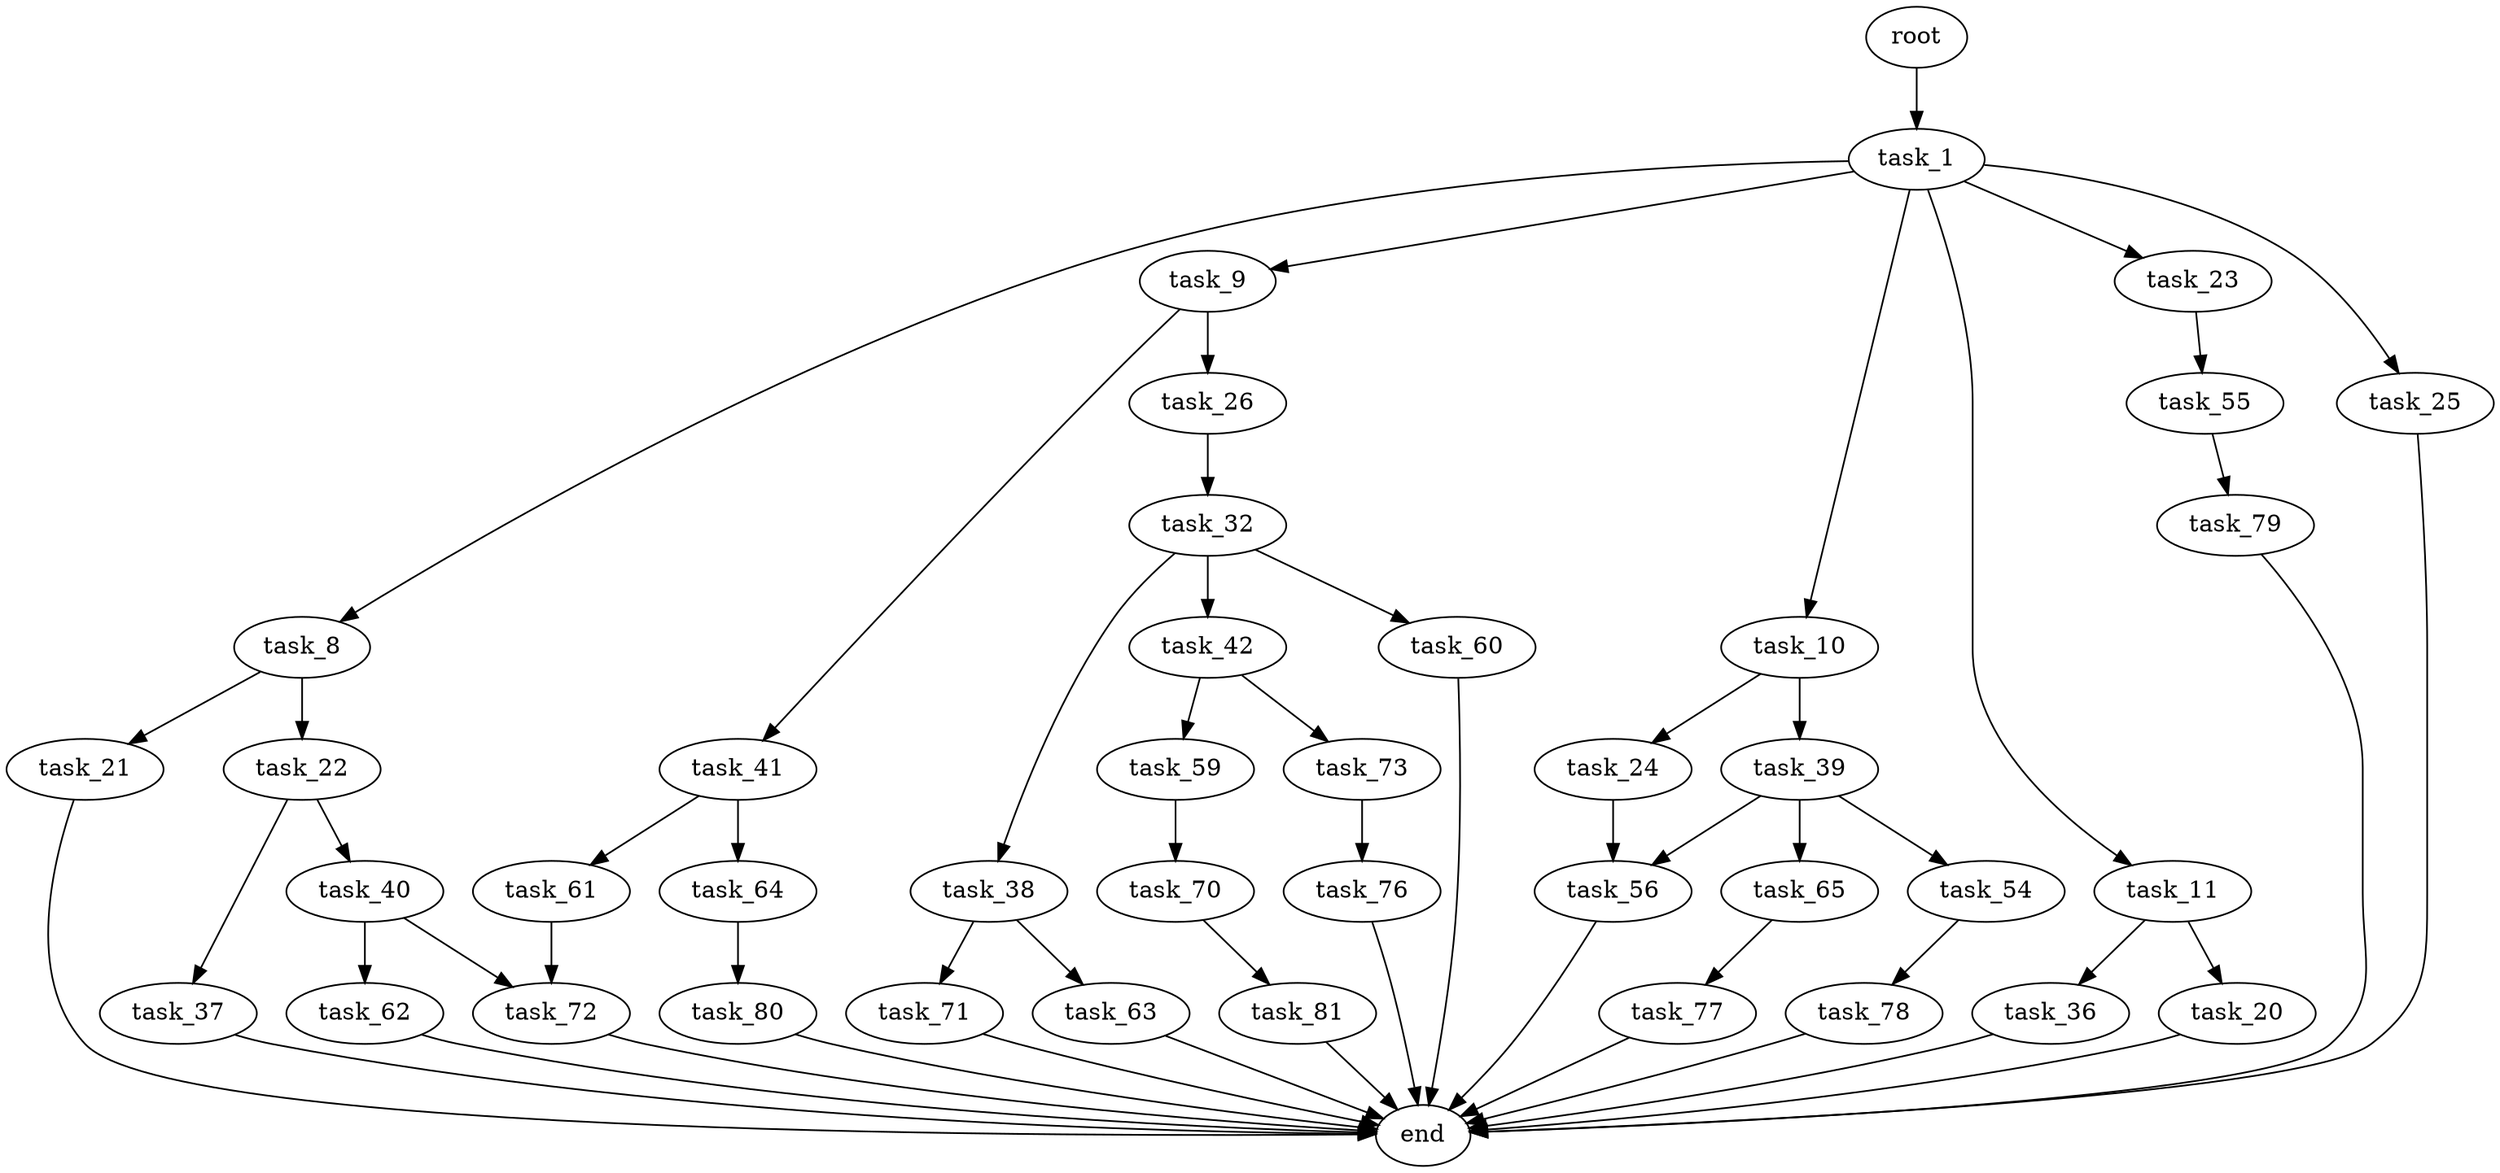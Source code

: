 digraph G {
  root [size="0.000000"];
  task_1 [size="20040673585.000000"];
  task_8 [size="89540384295.000000"];
  task_9 [size="8589934592.000000"];
  task_10 [size="27308309390.000000"];
  task_11 [size="13282768676.000000"];
  task_20 [size="68719476736.000000"];
  task_21 [size="4201138804.000000"];
  task_22 [size="175317645683.000000"];
  task_23 [size="68719476736.000000"];
  task_24 [size="1818838525.000000"];
  task_25 [size="51931626698.000000"];
  task_26 [size="6947331958.000000"];
  task_32 [size="11425527445.000000"];
  task_36 [size="10465573861.000000"];
  task_37 [size="1679518042.000000"];
  task_38 [size="134217728000.000000"];
  task_39 [size="18217422873.000000"];
  task_40 [size="415014827273.000000"];
  task_41 [size="196074391336.000000"];
  task_42 [size="677429017.000000"];
  task_54 [size="645563756011.000000"];
  task_55 [size="549755813888.000000"];
  task_56 [size="134217728000.000000"];
  task_59 [size="8498043717.000000"];
  task_60 [size="11653495775.000000"];
  task_61 [size="1276934778471.000000"];
  task_62 [size="3735139857.000000"];
  task_63 [size="634387482727.000000"];
  task_64 [size="456393939903.000000"];
  task_65 [size="549755813888.000000"];
  task_70 [size="82312445725.000000"];
  task_71 [size="3831841088.000000"];
  task_72 [size="188868647843.000000"];
  task_73 [size="6562962462.000000"];
  task_76 [size="8398694467.000000"];
  task_77 [size="739496636462.000000"];
  task_78 [size="31973740455.000000"];
  task_79 [size="5659609701.000000"];
  task_80 [size="28799602069.000000"];
  task_81 [size="231928233984.000000"];
  end [size="0.000000"];

  root -> task_1 [size="1.000000"];
  task_1 -> task_8 [size="411041792.000000"];
  task_1 -> task_9 [size="411041792.000000"];
  task_1 -> task_10 [size="411041792.000000"];
  task_1 -> task_11 [size="411041792.000000"];
  task_1 -> task_23 [size="411041792.000000"];
  task_1 -> task_25 [size="411041792.000000"];
  task_8 -> task_21 [size="134217728.000000"];
  task_8 -> task_22 [size="134217728.000000"];
  task_9 -> task_26 [size="33554432.000000"];
  task_9 -> task_41 [size="33554432.000000"];
  task_10 -> task_24 [size="679477248.000000"];
  task_10 -> task_39 [size="679477248.000000"];
  task_11 -> task_20 [size="411041792.000000"];
  task_11 -> task_36 [size="411041792.000000"];
  task_20 -> end [size="1.000000"];
  task_21 -> end [size="1.000000"];
  task_22 -> task_37 [size="134217728.000000"];
  task_22 -> task_40 [size="134217728.000000"];
  task_23 -> task_55 [size="134217728.000000"];
  task_24 -> task_56 [size="134217728.000000"];
  task_25 -> end [size="1.000000"];
  task_26 -> task_32 [size="411041792.000000"];
  task_32 -> task_38 [size="209715200.000000"];
  task_32 -> task_42 [size="209715200.000000"];
  task_32 -> task_60 [size="209715200.000000"];
  task_36 -> end [size="1.000000"];
  task_37 -> end [size="1.000000"];
  task_38 -> task_63 [size="209715200.000000"];
  task_38 -> task_71 [size="209715200.000000"];
  task_39 -> task_54 [size="536870912.000000"];
  task_39 -> task_56 [size="536870912.000000"];
  task_39 -> task_65 [size="536870912.000000"];
  task_40 -> task_62 [size="536870912.000000"];
  task_40 -> task_72 [size="536870912.000000"];
  task_41 -> task_61 [size="679477248.000000"];
  task_41 -> task_64 [size="679477248.000000"];
  task_42 -> task_59 [size="33554432.000000"];
  task_42 -> task_73 [size="33554432.000000"];
  task_54 -> task_78 [size="838860800.000000"];
  task_55 -> task_79 [size="536870912.000000"];
  task_56 -> end [size="1.000000"];
  task_59 -> task_70 [size="134217728.000000"];
  task_60 -> end [size="1.000000"];
  task_61 -> task_72 [size="838860800.000000"];
  task_62 -> end [size="1.000000"];
  task_63 -> end [size="1.000000"];
  task_64 -> task_80 [size="536870912.000000"];
  task_65 -> task_77 [size="536870912.000000"];
  task_70 -> task_81 [size="134217728.000000"];
  task_71 -> end [size="1.000000"];
  task_72 -> end [size="1.000000"];
  task_73 -> task_76 [size="536870912.000000"];
  task_76 -> end [size="1.000000"];
  task_77 -> end [size="1.000000"];
  task_78 -> end [size="1.000000"];
  task_79 -> end [size="1.000000"];
  task_80 -> end [size="1.000000"];
  task_81 -> end [size="1.000000"];
}
